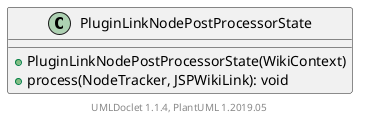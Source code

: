 @startuml

    class PluginLinkNodePostProcessorState [[PluginLinkNodePostProcessorState.html]] {
        +PluginLinkNodePostProcessorState(WikiContext)
        +process(NodeTracker, JSPWikiLink): void
    }


    center footer UMLDoclet 1.1.4, PlantUML 1.2019.05
@enduml
